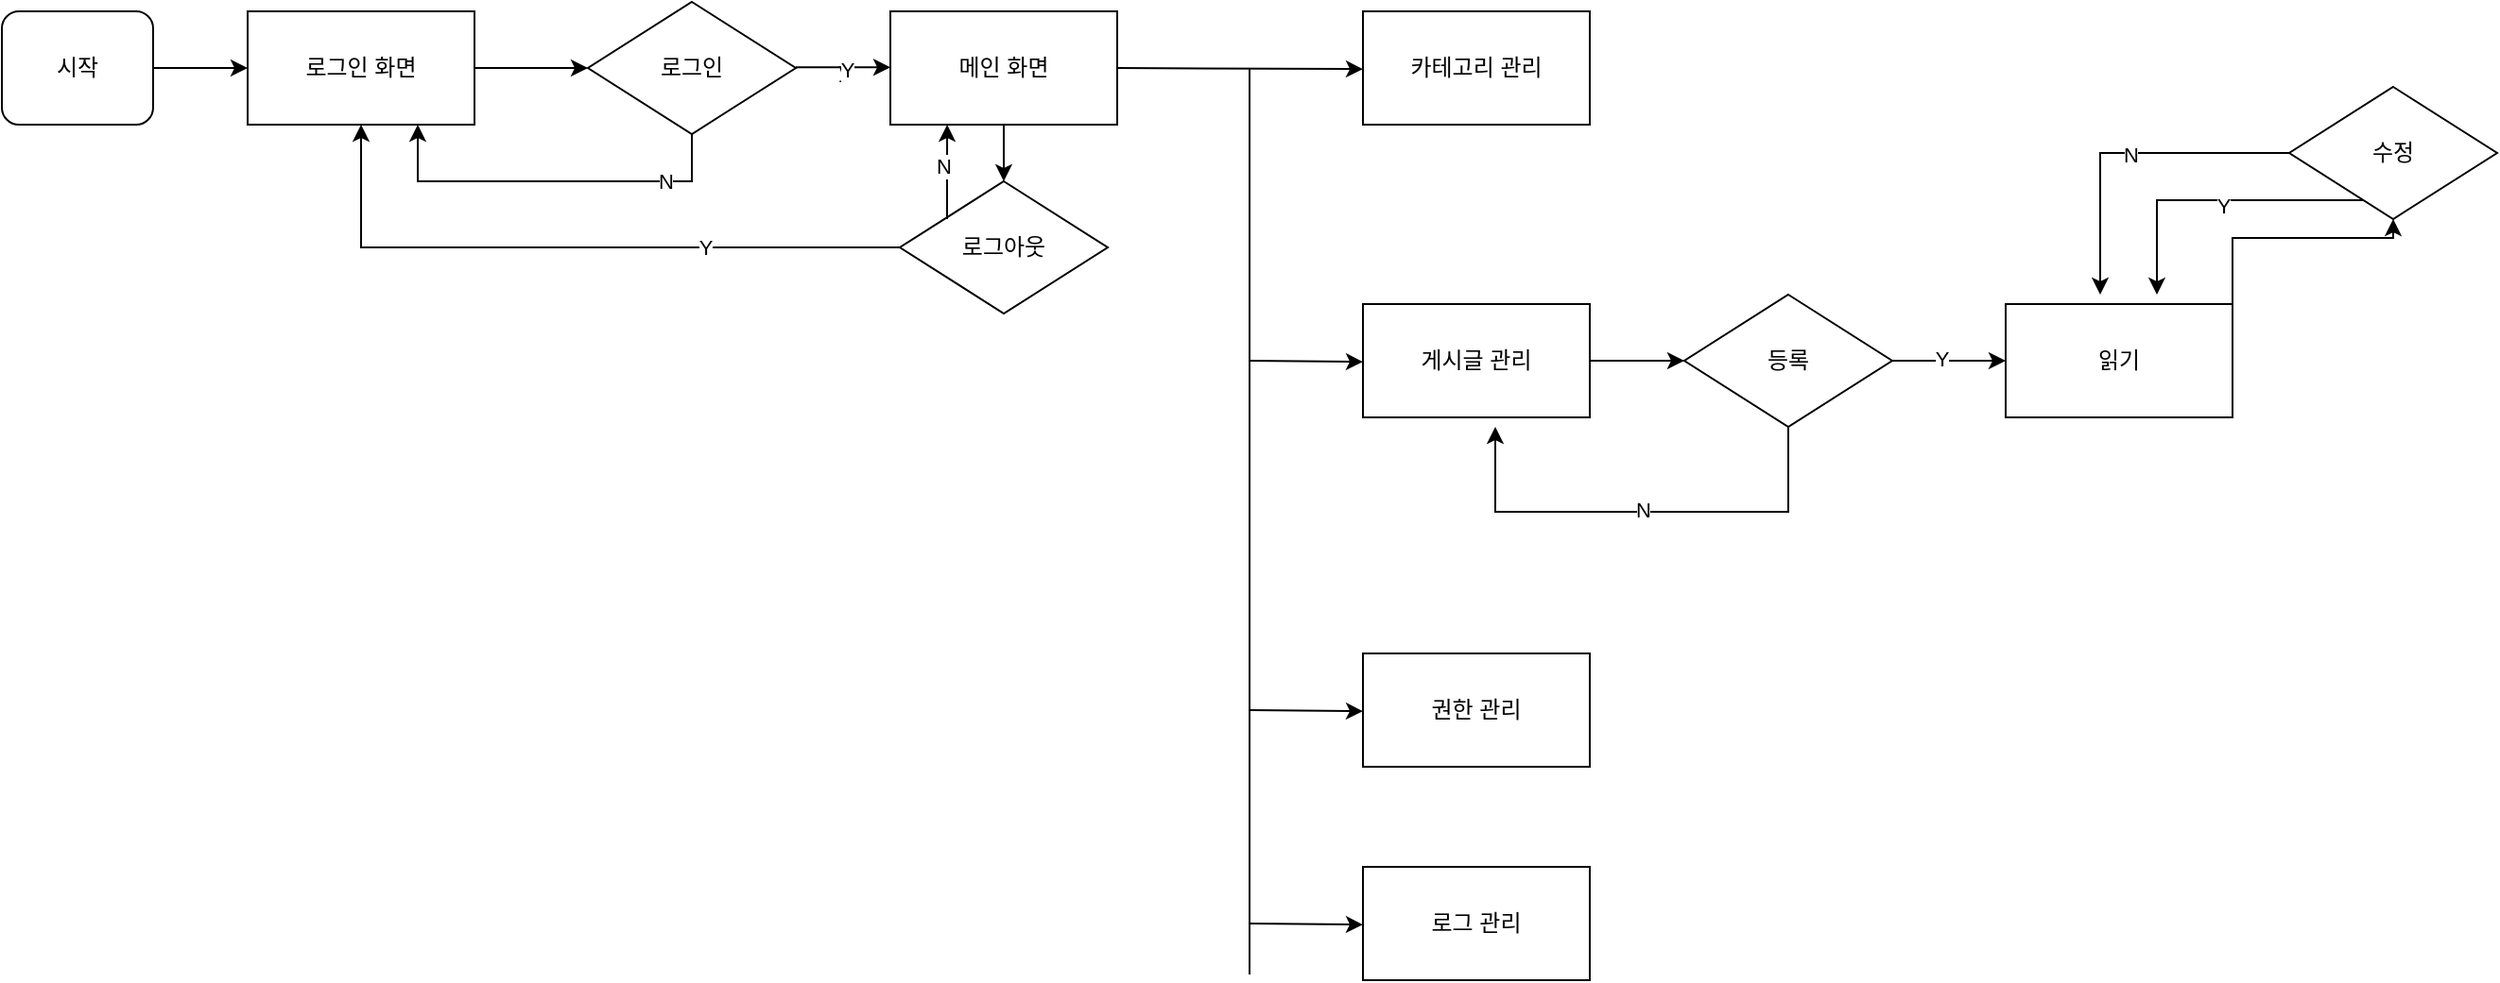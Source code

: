 <mxfile version="22.1.11" type="github">
  <diagram name="Page-1" id="edf60f1a-56cd-e834-aa8a-f176f3a09ee4">
    <mxGraphModel dx="819" dy="426" grid="1" gridSize="10" guides="1" tooltips="1" connect="1" arrows="1" fold="1" page="1" pageScale="1" pageWidth="1100" pageHeight="850" background="none" math="0" shadow="0">
      <root>
        <mxCell id="0" />
        <mxCell id="1" parent="0" />
        <mxCell id="URrm9f4mnOQlKwYiaSUi-22" value="" style="edgeStyle=orthogonalEdgeStyle;rounded=0;orthogonalLoop=1;jettySize=auto;html=1;" edge="1" parent="1" source="URrm9f4mnOQlKwYiaSUi-2" target="URrm9f4mnOQlKwYiaSUi-5">
          <mxGeometry relative="1" as="geometry" />
        </mxCell>
        <mxCell id="URrm9f4mnOQlKwYiaSUi-2" value="로그인 화면" style="rounded=0;whiteSpace=wrap;html=1;" vertex="1" parent="1">
          <mxGeometry x="160" y="40" width="120" height="60" as="geometry" />
        </mxCell>
        <mxCell id="URrm9f4mnOQlKwYiaSUi-5" value="로그인" style="rhombus;whiteSpace=wrap;html=1;" vertex="1" parent="1">
          <mxGeometry x="340" y="35" width="110" height="70" as="geometry" />
        </mxCell>
        <mxCell id="URrm9f4mnOQlKwYiaSUi-8" value="" style="endArrow=classic;html=1;rounded=0;entryX=0.75;entryY=1;entryDx=0;entryDy=0;exitX=0.5;exitY=1;exitDx=0;exitDy=0;" edge="1" parent="1" source="URrm9f4mnOQlKwYiaSUi-5" target="URrm9f4mnOQlKwYiaSUi-2">
          <mxGeometry width="50" height="50" relative="1" as="geometry">
            <mxPoint x="350" y="180" as="sourcePoint" />
            <mxPoint x="190" y="120" as="targetPoint" />
            <Array as="points">
              <mxPoint x="395" y="130" />
              <mxPoint x="270" y="130" />
              <mxPoint x="250" y="130" />
            </Array>
          </mxGeometry>
        </mxCell>
        <mxCell id="URrm9f4mnOQlKwYiaSUi-17" value="N" style="edgeLabel;html=1;align=center;verticalAlign=middle;resizable=0;points=[];" vertex="1" connectable="0" parent="URrm9f4mnOQlKwYiaSUi-8">
          <mxGeometry x="-0.604" relative="1" as="geometry">
            <mxPoint as="offset" />
          </mxGeometry>
        </mxCell>
        <mxCell id="URrm9f4mnOQlKwYiaSUi-12" value="" style="edgeStyle=orthogonalEdgeStyle;rounded=0;orthogonalLoop=1;jettySize=auto;html=1;" edge="1" parent="1" source="URrm9f4mnOQlKwYiaSUi-10" target="URrm9f4mnOQlKwYiaSUi-2">
          <mxGeometry relative="1" as="geometry" />
        </mxCell>
        <mxCell id="URrm9f4mnOQlKwYiaSUi-10" value="시작" style="rounded=1;whiteSpace=wrap;html=1;" vertex="1" parent="1">
          <mxGeometry x="30" y="40" width="80" height="60" as="geometry" />
        </mxCell>
        <mxCell id="URrm9f4mnOQlKwYiaSUi-15" value="" style="endArrow=classic;html=1;rounded=0;" edge="1" parent="1">
          <mxGeometry width="50" height="50" relative="1" as="geometry">
            <mxPoint x="450" y="69.66" as="sourcePoint" />
            <mxPoint x="500" y="69.66" as="targetPoint" />
          </mxGeometry>
        </mxCell>
        <mxCell id="URrm9f4mnOQlKwYiaSUi-18" value="y" style="edgeLabel;html=1;align=center;verticalAlign=middle;resizable=0;points=[];" vertex="1" connectable="0" parent="URrm9f4mnOQlKwYiaSUi-15">
          <mxGeometry x="0.005" y="-1" relative="1" as="geometry">
            <mxPoint as="offset" />
          </mxGeometry>
        </mxCell>
        <mxCell id="URrm9f4mnOQlKwYiaSUi-19" value="Y" style="edgeLabel;html=1;align=center;verticalAlign=middle;resizable=0;points=[];" vertex="1" connectable="0" parent="URrm9f4mnOQlKwYiaSUi-15">
          <mxGeometry x="0.061" y="-1" relative="1" as="geometry">
            <mxPoint as="offset" />
          </mxGeometry>
        </mxCell>
        <mxCell id="URrm9f4mnOQlKwYiaSUi-25" value="" style="edgeStyle=orthogonalEdgeStyle;rounded=0;orthogonalLoop=1;jettySize=auto;html=1;" edge="1" parent="1" source="URrm9f4mnOQlKwYiaSUi-20" target="URrm9f4mnOQlKwYiaSUi-24">
          <mxGeometry relative="1" as="geometry" />
        </mxCell>
        <mxCell id="URrm9f4mnOQlKwYiaSUi-20" value="메인 화면" style="rounded=0;whiteSpace=wrap;html=1;" vertex="1" parent="1">
          <mxGeometry x="500" y="40" width="120" height="60" as="geometry" />
        </mxCell>
        <mxCell id="URrm9f4mnOQlKwYiaSUi-24" value="로그아웃" style="rhombus;whiteSpace=wrap;html=1;" vertex="1" parent="1">
          <mxGeometry x="505" y="130" width="110" height="70" as="geometry" />
        </mxCell>
        <mxCell id="URrm9f4mnOQlKwYiaSUi-26" value="" style="endArrow=classic;html=1;rounded=0;entryX=0.5;entryY=1;entryDx=0;entryDy=0;" edge="1" parent="1" source="URrm9f4mnOQlKwYiaSUi-24" target="URrm9f4mnOQlKwYiaSUi-2">
          <mxGeometry width="50" height="50" relative="1" as="geometry">
            <mxPoint x="420" y="220" as="sourcePoint" />
            <mxPoint x="180" y="165" as="targetPoint" />
            <Array as="points">
              <mxPoint x="220" y="165" />
              <mxPoint x="220" y="150" />
            </Array>
          </mxGeometry>
        </mxCell>
        <mxCell id="URrm9f4mnOQlKwYiaSUi-27" value="Y" style="edgeLabel;html=1;align=center;verticalAlign=middle;resizable=0;points=[];" vertex="1" connectable="0" parent="URrm9f4mnOQlKwYiaSUi-26">
          <mxGeometry x="-0.412" relative="1" as="geometry">
            <mxPoint as="offset" />
          </mxGeometry>
        </mxCell>
        <mxCell id="URrm9f4mnOQlKwYiaSUi-30" value="" style="edgeStyle=orthogonalEdgeStyle;rounded=0;orthogonalLoop=1;jettySize=auto;html=1;" edge="1" parent="1">
          <mxGeometry relative="1" as="geometry">
            <mxPoint x="530" y="150" as="sourcePoint" />
            <mxPoint x="530.06" y="100" as="targetPoint" />
            <Array as="points">
              <mxPoint x="530.03" y="120" />
              <mxPoint x="530.03" y="120" />
            </Array>
          </mxGeometry>
        </mxCell>
        <mxCell id="URrm9f4mnOQlKwYiaSUi-31" value="N" style="edgeLabel;html=1;align=center;verticalAlign=middle;resizable=0;points=[];" vertex="1" connectable="0" parent="URrm9f4mnOQlKwYiaSUi-30">
          <mxGeometry x="0.126" y="2" relative="1" as="geometry">
            <mxPoint as="offset" />
          </mxGeometry>
        </mxCell>
        <mxCell id="URrm9f4mnOQlKwYiaSUi-33" value="" style="endArrow=none;html=1;rounded=0;" edge="1" parent="1">
          <mxGeometry width="50" height="50" relative="1" as="geometry">
            <mxPoint x="690" y="550" as="sourcePoint" />
            <mxPoint x="690" y="70" as="targetPoint" />
          </mxGeometry>
        </mxCell>
        <mxCell id="URrm9f4mnOQlKwYiaSUi-34" value="" style="endArrow=classic;html=1;rounded=0;exitX=1;exitY=0.5;exitDx=0;exitDy=0;" edge="1" parent="1" source="URrm9f4mnOQlKwYiaSUi-20">
          <mxGeometry width="50" height="50" relative="1" as="geometry">
            <mxPoint x="690" y="70.58" as="sourcePoint" />
            <mxPoint x="750" y="70.58" as="targetPoint" />
          </mxGeometry>
        </mxCell>
        <mxCell id="URrm9f4mnOQlKwYiaSUi-35" value="카테고리 관리" style="rounded=0;whiteSpace=wrap;html=1;" vertex="1" parent="1">
          <mxGeometry x="750" y="40" width="120" height="60" as="geometry" />
        </mxCell>
        <mxCell id="URrm9f4mnOQlKwYiaSUi-36" value="" style="endArrow=classic;html=1;rounded=0;" edge="1" parent="1">
          <mxGeometry width="50" height="50" relative="1" as="geometry">
            <mxPoint x="690" y="225" as="sourcePoint" />
            <mxPoint x="750" y="225.58" as="targetPoint" />
          </mxGeometry>
        </mxCell>
        <mxCell id="URrm9f4mnOQlKwYiaSUi-46" style="edgeStyle=orthogonalEdgeStyle;rounded=0;orthogonalLoop=1;jettySize=auto;html=1;" edge="1" parent="1" source="URrm9f4mnOQlKwYiaSUi-37">
          <mxGeometry relative="1" as="geometry">
            <mxPoint x="920" y="225" as="targetPoint" />
          </mxGeometry>
        </mxCell>
        <mxCell id="URrm9f4mnOQlKwYiaSUi-37" value="게시글 관리" style="rounded=0;whiteSpace=wrap;html=1;" vertex="1" parent="1">
          <mxGeometry x="750" y="195" width="120" height="60" as="geometry" />
        </mxCell>
        <mxCell id="URrm9f4mnOQlKwYiaSUi-40" value="" style="endArrow=classic;html=1;rounded=0;" edge="1" parent="1">
          <mxGeometry width="50" height="50" relative="1" as="geometry">
            <mxPoint x="690" y="410" as="sourcePoint" />
            <mxPoint x="750" y="410.58" as="targetPoint" />
          </mxGeometry>
        </mxCell>
        <mxCell id="URrm9f4mnOQlKwYiaSUi-41" value="권한 관리" style="rounded=0;whiteSpace=wrap;html=1;" vertex="1" parent="1">
          <mxGeometry x="750" y="380" width="120" height="60" as="geometry" />
        </mxCell>
        <mxCell id="URrm9f4mnOQlKwYiaSUi-42" value="" style="endArrow=classic;html=1;rounded=0;" edge="1" parent="1">
          <mxGeometry width="50" height="50" relative="1" as="geometry">
            <mxPoint x="690" y="523" as="sourcePoint" />
            <mxPoint x="750" y="523.58" as="targetPoint" />
          </mxGeometry>
        </mxCell>
        <mxCell id="URrm9f4mnOQlKwYiaSUi-43" value="로그 관리" style="rounded=0;whiteSpace=wrap;html=1;" vertex="1" parent="1">
          <mxGeometry x="750" y="493" width="120" height="60" as="geometry" />
        </mxCell>
        <mxCell id="URrm9f4mnOQlKwYiaSUi-49" style="edgeStyle=orthogonalEdgeStyle;rounded=0;orthogonalLoop=1;jettySize=auto;html=1;" edge="1" parent="1" source="URrm9f4mnOQlKwYiaSUi-47">
          <mxGeometry relative="1" as="geometry">
            <mxPoint x="1090" y="225" as="targetPoint" />
          </mxGeometry>
        </mxCell>
        <mxCell id="URrm9f4mnOQlKwYiaSUi-52" value="Y" style="edgeLabel;html=1;align=center;verticalAlign=middle;resizable=0;points=[];" vertex="1" connectable="0" parent="URrm9f4mnOQlKwYiaSUi-49">
          <mxGeometry x="-0.146" y="1" relative="1" as="geometry">
            <mxPoint as="offset" />
          </mxGeometry>
        </mxCell>
        <mxCell id="URrm9f4mnOQlKwYiaSUi-50" style="edgeStyle=orthogonalEdgeStyle;rounded=0;orthogonalLoop=1;jettySize=auto;html=1;" edge="1" parent="1" source="URrm9f4mnOQlKwYiaSUi-47">
          <mxGeometry relative="1" as="geometry">
            <mxPoint x="820" y="260" as="targetPoint" />
            <Array as="points">
              <mxPoint x="975" y="305" />
              <mxPoint x="820" y="305" />
            </Array>
          </mxGeometry>
        </mxCell>
        <mxCell id="URrm9f4mnOQlKwYiaSUi-51" value="N" style="edgeLabel;html=1;align=center;verticalAlign=middle;resizable=0;points=[];" vertex="1" connectable="0" parent="URrm9f4mnOQlKwYiaSUi-50">
          <mxGeometry y="-1" relative="1" as="geometry">
            <mxPoint as="offset" />
          </mxGeometry>
        </mxCell>
        <mxCell id="URrm9f4mnOQlKwYiaSUi-47" value="등록" style="rhombus;whiteSpace=wrap;html=1;" vertex="1" parent="1">
          <mxGeometry x="920" y="190" width="110" height="70" as="geometry" />
        </mxCell>
        <mxCell id="URrm9f4mnOQlKwYiaSUi-54" style="edgeStyle=orthogonalEdgeStyle;rounded=0;orthogonalLoop=1;jettySize=auto;html=1;exitX=1;exitY=0;exitDx=0;exitDy=0;entryX=0.5;entryY=1;entryDx=0;entryDy=0;" edge="1" parent="1" source="URrm9f4mnOQlKwYiaSUi-53" target="URrm9f4mnOQlKwYiaSUi-55">
          <mxGeometry relative="1" as="geometry">
            <mxPoint x="1290" y="160" as="targetPoint" />
            <mxPoint x="1210" y="190" as="sourcePoint" />
            <Array as="points">
              <mxPoint x="1210" y="160" />
              <mxPoint x="1295" y="160" />
            </Array>
          </mxGeometry>
        </mxCell>
        <mxCell id="URrm9f4mnOQlKwYiaSUi-53" value="읽기" style="rounded=0;whiteSpace=wrap;html=1;" vertex="1" parent="1">
          <mxGeometry x="1090" y="195" width="120" height="60" as="geometry" />
        </mxCell>
        <mxCell id="URrm9f4mnOQlKwYiaSUi-56" style="edgeStyle=orthogonalEdgeStyle;rounded=0;orthogonalLoop=1;jettySize=auto;html=1;" edge="1" parent="1" source="URrm9f4mnOQlKwYiaSUi-55">
          <mxGeometry relative="1" as="geometry">
            <mxPoint x="1140" y="190" as="targetPoint" />
            <Array as="points">
              <mxPoint x="1150" y="115" />
              <mxPoint x="1150" y="115" />
            </Array>
          </mxGeometry>
        </mxCell>
        <mxCell id="URrm9f4mnOQlKwYiaSUi-57" value="N" style="edgeLabel;html=1;align=center;verticalAlign=middle;resizable=0;points=[];" vertex="1" connectable="0" parent="URrm9f4mnOQlKwYiaSUi-56">
          <mxGeometry x="-0.032" y="1" relative="1" as="geometry">
            <mxPoint as="offset" />
          </mxGeometry>
        </mxCell>
        <mxCell id="URrm9f4mnOQlKwYiaSUi-59" style="edgeStyle=orthogonalEdgeStyle;rounded=0;orthogonalLoop=1;jettySize=auto;html=1;" edge="1" parent="1" source="URrm9f4mnOQlKwYiaSUi-55">
          <mxGeometry relative="1" as="geometry">
            <mxPoint x="1170" y="190" as="targetPoint" />
            <Array as="points">
              <mxPoint x="1315" y="140" />
              <mxPoint x="1170" y="140" />
            </Array>
          </mxGeometry>
        </mxCell>
        <mxCell id="URrm9f4mnOQlKwYiaSUi-60" value="Y" style="edgeLabel;html=1;align=center;verticalAlign=middle;resizable=0;points=[];" vertex="1" connectable="0" parent="URrm9f4mnOQlKwYiaSUi-59">
          <mxGeometry x="-0.058" y="3" relative="1" as="geometry">
            <mxPoint as="offset" />
          </mxGeometry>
        </mxCell>
        <mxCell id="URrm9f4mnOQlKwYiaSUi-55" value="수정" style="rhombus;whiteSpace=wrap;html=1;" vertex="1" parent="1">
          <mxGeometry x="1240" y="80" width="110" height="70" as="geometry" />
        </mxCell>
      </root>
    </mxGraphModel>
  </diagram>
</mxfile>
